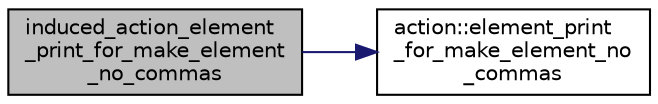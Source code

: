digraph "induced_action_element_print_for_make_element_no_commas"
{
  edge [fontname="Helvetica",fontsize="10",labelfontname="Helvetica",labelfontsize="10"];
  node [fontname="Helvetica",fontsize="10",shape=record];
  rankdir="LR";
  Node4672 [label="induced_action_element\l_print_for_make_element\l_no_commas",height=0.2,width=0.4,color="black", fillcolor="grey75", style="filled", fontcolor="black"];
  Node4672 -> Node4673 [color="midnightblue",fontsize="10",style="solid",fontname="Helvetica"];
  Node4673 [label="action::element_print\l_for_make_element_no\l_commas",height=0.2,width=0.4,color="black", fillcolor="white", style="filled",URL="$d2/d86/classaction.html#a16c7e02b791d391a3b04f0c85a36430b"];
}
